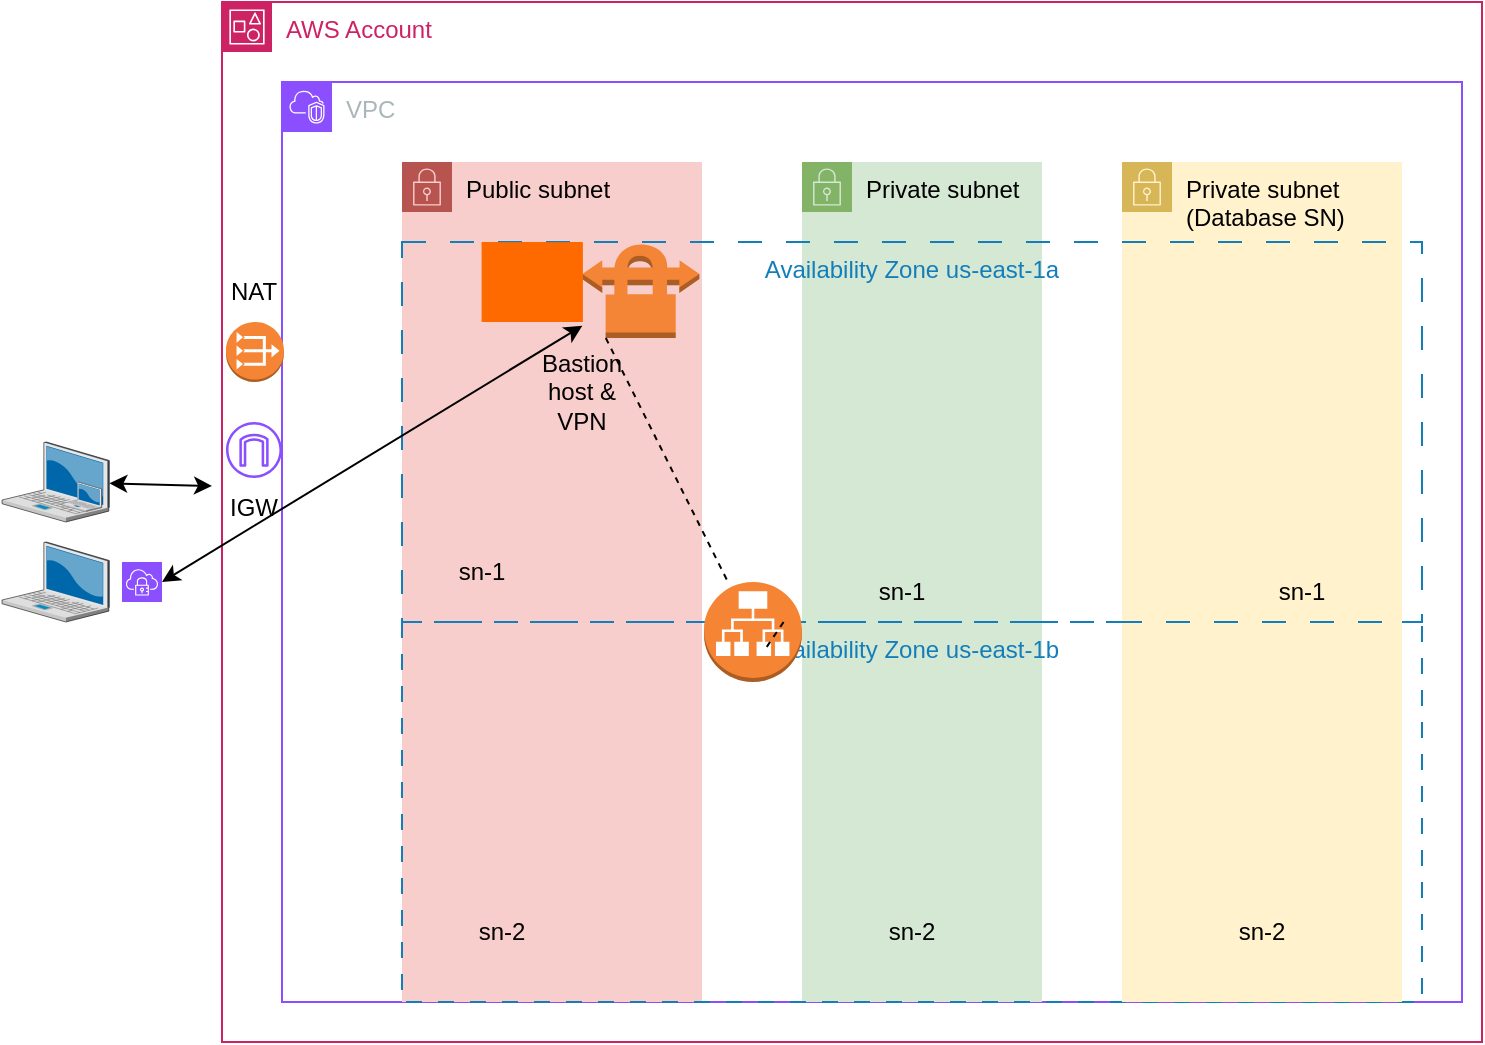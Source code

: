<mxfile version="27.1.6">
  <diagram name="Page-1" id="EaG-4htFvMHqy0F6q6ag">
    <mxGraphModel dx="786" dy="451" grid="1" gridSize="10" guides="1" tooltips="1" connect="1" arrows="1" fold="1" page="1" pageScale="1" pageWidth="850" pageHeight="1100" background="#ffffff" math="0" shadow="0">
      <root>
        <mxCell id="0" />
        <mxCell id="1" parent="0" />
        <mxCell id="0HfxqaFUXbfq7kOoOIhr-2" value="VPC" style="points=[[0,0],[0.25,0],[0.5,0],[0.75,0],[1,0],[1,0.25],[1,0.5],[1,0.75],[1,1],[0.75,1],[0.5,1],[0.25,1],[0,1],[0,0.75],[0,0.5],[0,0.25]];outlineConnect=0;gradientColor=none;html=1;whiteSpace=wrap;fontSize=12;fontStyle=0;container=1;pointerEvents=0;collapsible=0;recursiveResize=0;shape=mxgraph.aws4.group;grIcon=mxgraph.aws4.group_vpc2;strokeColor=#8C4FFF;fillColor=none;verticalAlign=top;align=left;spacingLeft=30;fontColor=#AAB7B8;dashed=0;" parent="1" vertex="1">
          <mxGeometry x="140" y="80" width="590" height="460" as="geometry" />
        </mxCell>
        <mxCell id="0HfxqaFUXbfq7kOoOIhr-5" value="Private subnet" style="points=[[0,0],[0.25,0],[0.5,0],[0.75,0],[1,0],[1,0.25],[1,0.5],[1,0.75],[1,1],[0.75,1],[0.5,1],[0.25,1],[0,1],[0,0.75],[0,0.5],[0,0.25]];outlineConnect=0;html=1;whiteSpace=wrap;fontSize=12;fontStyle=0;container=1;pointerEvents=0;collapsible=0;recursiveResize=0;shape=mxgraph.aws4.group;grIcon=mxgraph.aws4.group_security_group;grStroke=0;strokeColor=#82b366;fillColor=#d5e8d4;verticalAlign=top;align=left;spacingLeft=30;dashed=0;" parent="0HfxqaFUXbfq7kOoOIhr-2" vertex="1">
          <mxGeometry x="260" y="40" width="120" height="420" as="geometry" />
        </mxCell>
        <mxCell id="0HfxqaFUXbfq7kOoOIhr-3" value="Public subnet" style="points=[[0,0],[0.25,0],[0.5,0],[0.75,0],[1,0],[1,0.25],[1,0.5],[1,0.75],[1,1],[0.75,1],[0.5,1],[0.25,1],[0,1],[0,0.75],[0,0.5],[0,0.25]];outlineConnect=0;html=1;whiteSpace=wrap;fontSize=12;fontStyle=0;container=1;pointerEvents=0;collapsible=0;recursiveResize=0;shape=mxgraph.aws4.group;grIcon=mxgraph.aws4.group_security_group;grStroke=0;strokeColor=#b85450;fillColor=#f8cecc;verticalAlign=top;align=left;spacingLeft=30;dashed=0;" parent="0HfxqaFUXbfq7kOoOIhr-2" vertex="1">
          <mxGeometry x="60" y="40" width="150" height="420" as="geometry" />
        </mxCell>
        <mxCell id="0HfxqaFUXbfq7kOoOIhr-9" value="Availability Zone us-east-1b" style="fillColor=none;strokeColor=#147EBA;dashed=1;verticalAlign=top;fontStyle=0;fontColor=#147EBA;whiteSpace=wrap;html=1;dashPattern=8 8;" parent="0HfxqaFUXbfq7kOoOIhr-3" vertex="1">
          <mxGeometry y="230" width="510" height="190" as="geometry" />
        </mxCell>
        <mxCell id="0HfxqaFUXbfq7kOoOIhr-13" value="" style="points=[];aspect=fixed;html=1;align=center;shadow=0;dashed=0;fillColor=#FF6A00;strokeColor=none;shape=mxgraph.alibaba_cloud.bastionhost;" parent="0HfxqaFUXbfq7kOoOIhr-2" vertex="1">
          <mxGeometry x="99.8" y="80" width="50.4" height="39.9" as="geometry" />
        </mxCell>
        <mxCell id="0HfxqaFUXbfq7kOoOIhr-14" value="sn-1" style="text;html=1;align=center;verticalAlign=middle;whiteSpace=wrap;rounded=0;" parent="0HfxqaFUXbfq7kOoOIhr-2" vertex="1">
          <mxGeometry x="70" y="230" width="60" height="30" as="geometry" />
        </mxCell>
        <mxCell id="0HfxqaFUXbfq7kOoOIhr-6" value="Private subnet&lt;br&gt;(Database SN)" style="points=[[0,0],[0.25,0],[0.5,0],[0.75,0],[1,0],[1,0.25],[1,0.5],[1,0.75],[1,1],[0.75,1],[0.5,1],[0.25,1],[0,1],[0,0.75],[0,0.5],[0,0.25]];outlineConnect=0;html=1;whiteSpace=wrap;fontSize=12;fontStyle=0;container=1;pointerEvents=0;collapsible=0;recursiveResize=0;shape=mxgraph.aws4.group;grIcon=mxgraph.aws4.group_security_group;grStroke=0;strokeColor=#d6b656;fillColor=#fff2cc;verticalAlign=top;align=left;spacingLeft=30;dashed=0;" parent="0HfxqaFUXbfq7kOoOIhr-2" vertex="1">
          <mxGeometry x="420" y="40" width="140" height="420" as="geometry" />
        </mxCell>
        <mxCell id="0HfxqaFUXbfq7kOoOIhr-16" value="sn-1" style="text;html=1;align=center;verticalAlign=middle;whiteSpace=wrap;rounded=0;" parent="0HfxqaFUXbfq7kOoOIhr-2" vertex="1">
          <mxGeometry x="280" y="240" width="60" height="30" as="geometry" />
        </mxCell>
        <mxCell id="0HfxqaFUXbfq7kOoOIhr-10" value="Availability Zone us-east-1a" style="fillColor=none;strokeColor=#147EBA;verticalAlign=top;fontStyle=0;fontColor=#147EBA;whiteSpace=wrap;html=1;dashed=1;dashPattern=12 12;" parent="0HfxqaFUXbfq7kOoOIhr-2" vertex="1">
          <mxGeometry x="60" y="80" width="510" height="190" as="geometry" />
        </mxCell>
        <mxCell id="PWlyQdyDPkcx513YCzFa-2" value="" style="outlineConnect=0;dashed=0;verticalLabelPosition=bottom;verticalAlign=top;align=center;html=1;shape=mxgraph.aws3.vpn_connection;fillColor=#F58536;gradientColor=none;" vertex="1" parent="0HfxqaFUXbfq7kOoOIhr-2">
          <mxGeometry x="150.2" y="80" width="58.5" height="48" as="geometry" />
        </mxCell>
        <mxCell id="PWlyQdyDPkcx513YCzFa-6" value="" style="outlineConnect=0;dashed=0;verticalLabelPosition=bottom;verticalAlign=top;align=center;html=1;shape=mxgraph.aws3.application_load_balancer;fillColor=#F58534;gradientColor=none;" vertex="1" parent="0HfxqaFUXbfq7kOoOIhr-2">
          <mxGeometry x="211" y="250" width="49" height="50" as="geometry" />
        </mxCell>
        <mxCell id="PWlyQdyDPkcx513YCzFa-7" value="" style="endArrow=none;dashed=1;html=1;rounded=0;exitX=0.2;exitY=1;exitDx=0;exitDy=0;exitPerimeter=0;" edge="1" parent="0HfxqaFUXbfq7kOoOIhr-2" source="PWlyQdyDPkcx513YCzFa-2" target="PWlyQdyDPkcx513YCzFa-6">
          <mxGeometry width="50" height="50" relative="1" as="geometry">
            <mxPoint x="220" y="260" as="sourcePoint" />
            <mxPoint x="270" y="210" as="targetPoint" />
          </mxGeometry>
        </mxCell>
        <mxCell id="PWlyQdyDPkcx513YCzFa-13" value="Bastion host &amp;amp; VPN" style="text;html=1;align=center;verticalAlign=middle;whiteSpace=wrap;rounded=0;" vertex="1" parent="0HfxqaFUXbfq7kOoOIhr-2">
          <mxGeometry x="120" y="140" width="60" height="30" as="geometry" />
        </mxCell>
        <mxCell id="0HfxqaFUXbfq7kOoOIhr-1" value="AWS Account" style="points=[[0,0],[0.25,0],[0.5,0],[0.75,0],[1,0],[1,0.25],[1,0.5],[1,0.75],[1,1],[0.75,1],[0.5,1],[0.25,1],[0,1],[0,0.75],[0,0.5],[0,0.25]];outlineConnect=0;gradientColor=none;html=1;whiteSpace=wrap;fontSize=12;fontStyle=0;container=1;pointerEvents=0;collapsible=0;recursiveResize=0;shape=mxgraph.aws4.group;grIcon=mxgraph.aws4.group_account;strokeColor=#CD2264;fillColor=none;verticalAlign=top;align=left;spacingLeft=30;fontColor=#CD2264;dashed=0;" parent="1" vertex="1">
          <mxGeometry x="110" y="40" width="630" height="520" as="geometry" />
        </mxCell>
        <mxCell id="0HfxqaFUXbfq7kOoOIhr-20" value="" style="sketch=0;outlineConnect=0;fontColor=#232F3E;gradientColor=none;fillColor=#8C4FFF;strokeColor=none;dashed=0;verticalLabelPosition=bottom;verticalAlign=top;align=center;html=1;fontSize=12;fontStyle=0;aspect=fixed;pointerEvents=1;shape=mxgraph.aws4.internet_gateway;" parent="0HfxqaFUXbfq7kOoOIhr-1" vertex="1">
          <mxGeometry x="2" y="210" width="28" height="28" as="geometry" />
        </mxCell>
        <mxCell id="0HfxqaFUXbfq7kOoOIhr-21" value="" style="outlineConnect=0;dashed=0;verticalLabelPosition=bottom;verticalAlign=top;align=center;html=1;shape=mxgraph.aws3.vpc_nat_gateway;fillColor=#F58534;gradientColor=none;" parent="0HfxqaFUXbfq7kOoOIhr-1" vertex="1">
          <mxGeometry x="2" y="160" width="29" height="30" as="geometry" />
        </mxCell>
        <mxCell id="0HfxqaFUXbfq7kOoOIhr-22" value="IGW" style="text;html=1;align=center;verticalAlign=middle;whiteSpace=wrap;rounded=0;" parent="0HfxqaFUXbfq7kOoOIhr-1" vertex="1">
          <mxGeometry x="-14" y="238" width="60" height="30" as="geometry" />
        </mxCell>
        <mxCell id="0HfxqaFUXbfq7kOoOIhr-23" value="NAT" style="text;html=1;align=center;verticalAlign=middle;whiteSpace=wrap;rounded=0;" parent="0HfxqaFUXbfq7kOoOIhr-1" vertex="1">
          <mxGeometry x="-14" y="130" width="60" height="30" as="geometry" />
        </mxCell>
        <mxCell id="PWlyQdyDPkcx513YCzFa-12" value="" style="points=[];aspect=fixed;html=1;align=center;shadow=0;dashed=0;fillColor=#FF6A00;strokeColor=none;shape=mxgraph.alibaba_cloud.bastionhost;" vertex="1" parent="0HfxqaFUXbfq7kOoOIhr-1">
          <mxGeometry x="130" y="120.1" width="50.4" height="39.9" as="geometry" />
        </mxCell>
        <mxCell id="0HfxqaFUXbfq7kOoOIhr-15" value="sn-2" style="text;html=1;align=center;verticalAlign=middle;whiteSpace=wrap;rounded=0;" parent="1" vertex="1">
          <mxGeometry x="220" y="490" width="60" height="30" as="geometry" />
        </mxCell>
        <mxCell id="0HfxqaFUXbfq7kOoOIhr-17" value="sn-2" style="text;html=1;align=center;verticalAlign=middle;whiteSpace=wrap;rounded=0;" parent="1" vertex="1">
          <mxGeometry x="425" y="490" width="60" height="30" as="geometry" />
        </mxCell>
        <mxCell id="0HfxqaFUXbfq7kOoOIhr-18" value="sn-1" style="text;html=1;align=center;verticalAlign=middle;whiteSpace=wrap;rounded=0;" parent="1" vertex="1">
          <mxGeometry x="620" y="320" width="60" height="30" as="geometry" />
        </mxCell>
        <mxCell id="0HfxqaFUXbfq7kOoOIhr-19" value="sn-2" style="text;html=1;align=center;verticalAlign=middle;whiteSpace=wrap;rounded=0;" parent="1" vertex="1">
          <mxGeometry x="600" y="490" width="60" height="30" as="geometry" />
        </mxCell>
        <mxCell id="0HfxqaFUXbfq7kOoOIhr-24" value="" style="verticalLabelPosition=bottom;sketch=0;aspect=fixed;html=1;verticalAlign=top;strokeColor=none;align=center;outlineConnect=0;shape=mxgraph.citrix.laptop_2;" parent="1" vertex="1">
          <mxGeometry y="260" width="53.64" height="40" as="geometry" />
        </mxCell>
        <mxCell id="0HfxqaFUXbfq7kOoOIhr-25" value="" style="endArrow=classic;startArrow=classic;html=1;rounded=0;entryX=0.15;entryY=0.133;entryDx=0;entryDy=0;entryPerimeter=0;" parent="1" source="0HfxqaFUXbfq7kOoOIhr-24" target="0HfxqaFUXbfq7kOoOIhr-22" edge="1">
          <mxGeometry width="50" height="50" relative="1" as="geometry">
            <mxPoint x="400" y="430" as="sourcePoint" />
            <mxPoint x="450" y="380" as="targetPoint" />
          </mxGeometry>
        </mxCell>
        <mxCell id="PWlyQdyDPkcx513YCzFa-1" value="" style="sketch=0;points=[[0,0,0],[0.25,0,0],[0.5,0,0],[0.75,0,0],[1,0,0],[0,1,0],[0.25,1,0],[0.5,1,0],[0.75,1,0],[1,1,0],[0,0.25,0],[0,0.5,0],[0,0.75,0],[1,0.25,0],[1,0.5,0],[1,0.75,0]];outlineConnect=0;fontColor=#232F3E;fillColor=#8C4FFF;strokeColor=#ffffff;dashed=0;verticalLabelPosition=bottom;verticalAlign=top;align=center;html=1;fontSize=12;fontStyle=0;aspect=fixed;shape=mxgraph.aws4.resourceIcon;resIcon=mxgraph.aws4.client_vpn;" vertex="1" parent="1">
          <mxGeometry x="60" y="320" width="20" height="20" as="geometry" />
        </mxCell>
        <mxCell id="PWlyQdyDPkcx513YCzFa-3" value="" style="verticalLabelPosition=bottom;sketch=0;aspect=fixed;html=1;verticalAlign=top;strokeColor=none;align=center;outlineConnect=0;shape=mxgraph.citrix.laptop_2;" vertex="1" parent="1">
          <mxGeometry x="30" y="280" width="20" height="14.91" as="geometry" />
        </mxCell>
        <mxCell id="PWlyQdyDPkcx513YCzFa-4" value="" style="verticalLabelPosition=bottom;sketch=0;aspect=fixed;html=1;verticalAlign=top;strokeColor=none;align=center;outlineConnect=0;shape=mxgraph.citrix.laptop_2;" vertex="1" parent="1">
          <mxGeometry x="-4.441e-16" y="310" width="53.64" height="40" as="geometry" />
        </mxCell>
        <mxCell id="PWlyQdyDPkcx513YCzFa-5" value="" style="endArrow=classic;startArrow=classic;html=1;rounded=0;exitX=1;exitY=0.5;exitDx=0;exitDy=0;exitPerimeter=0;" edge="1" parent="1" source="PWlyQdyDPkcx513YCzFa-1" target="PWlyQdyDPkcx513YCzFa-2">
          <mxGeometry width="50" height="50" relative="1" as="geometry">
            <mxPoint x="150" y="470" as="sourcePoint" />
            <mxPoint x="201" y="471" as="targetPoint" />
          </mxGeometry>
        </mxCell>
        <mxCell id="PWlyQdyDPkcx513YCzFa-8" value="" style="endArrow=none;dashed=1;html=1;rounded=0;" edge="1" parent="1" source="0HfxqaFUXbfq7kOoOIhr-10">
          <mxGeometry width="50" height="50" relative="1" as="geometry">
            <mxPoint x="310" y="290" as="sourcePoint" />
            <mxPoint x="382" y="363" as="targetPoint" />
          </mxGeometry>
        </mxCell>
      </root>
    </mxGraphModel>
  </diagram>
</mxfile>
